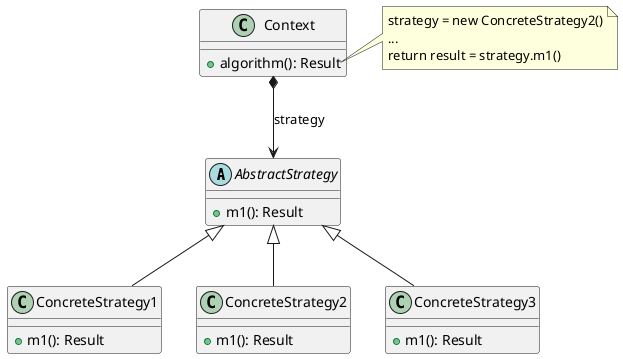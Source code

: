 @startuml new-model-analyzer
' --------------------------------------------------------------------------
abstract class AbstractStrategy {
    + m1(): Result
}

class ConcreteStrategy1 extends AbstractStrategy {
    + m1(): Result
}

class ConcreteStrategy2 extends AbstractStrategy {
    + m1(): Result
}

class ConcreteStrategy3 extends AbstractStrategy {
    + m1(): Result
}

class Context {
    + algorithm(): Result
}
note right of Context::algorithm
    strategy = new ConcreteStrategy2()
    ...
    return result = strategy.m1()
end note

Context *--> AbstractStrategy : strategy

@enduml
